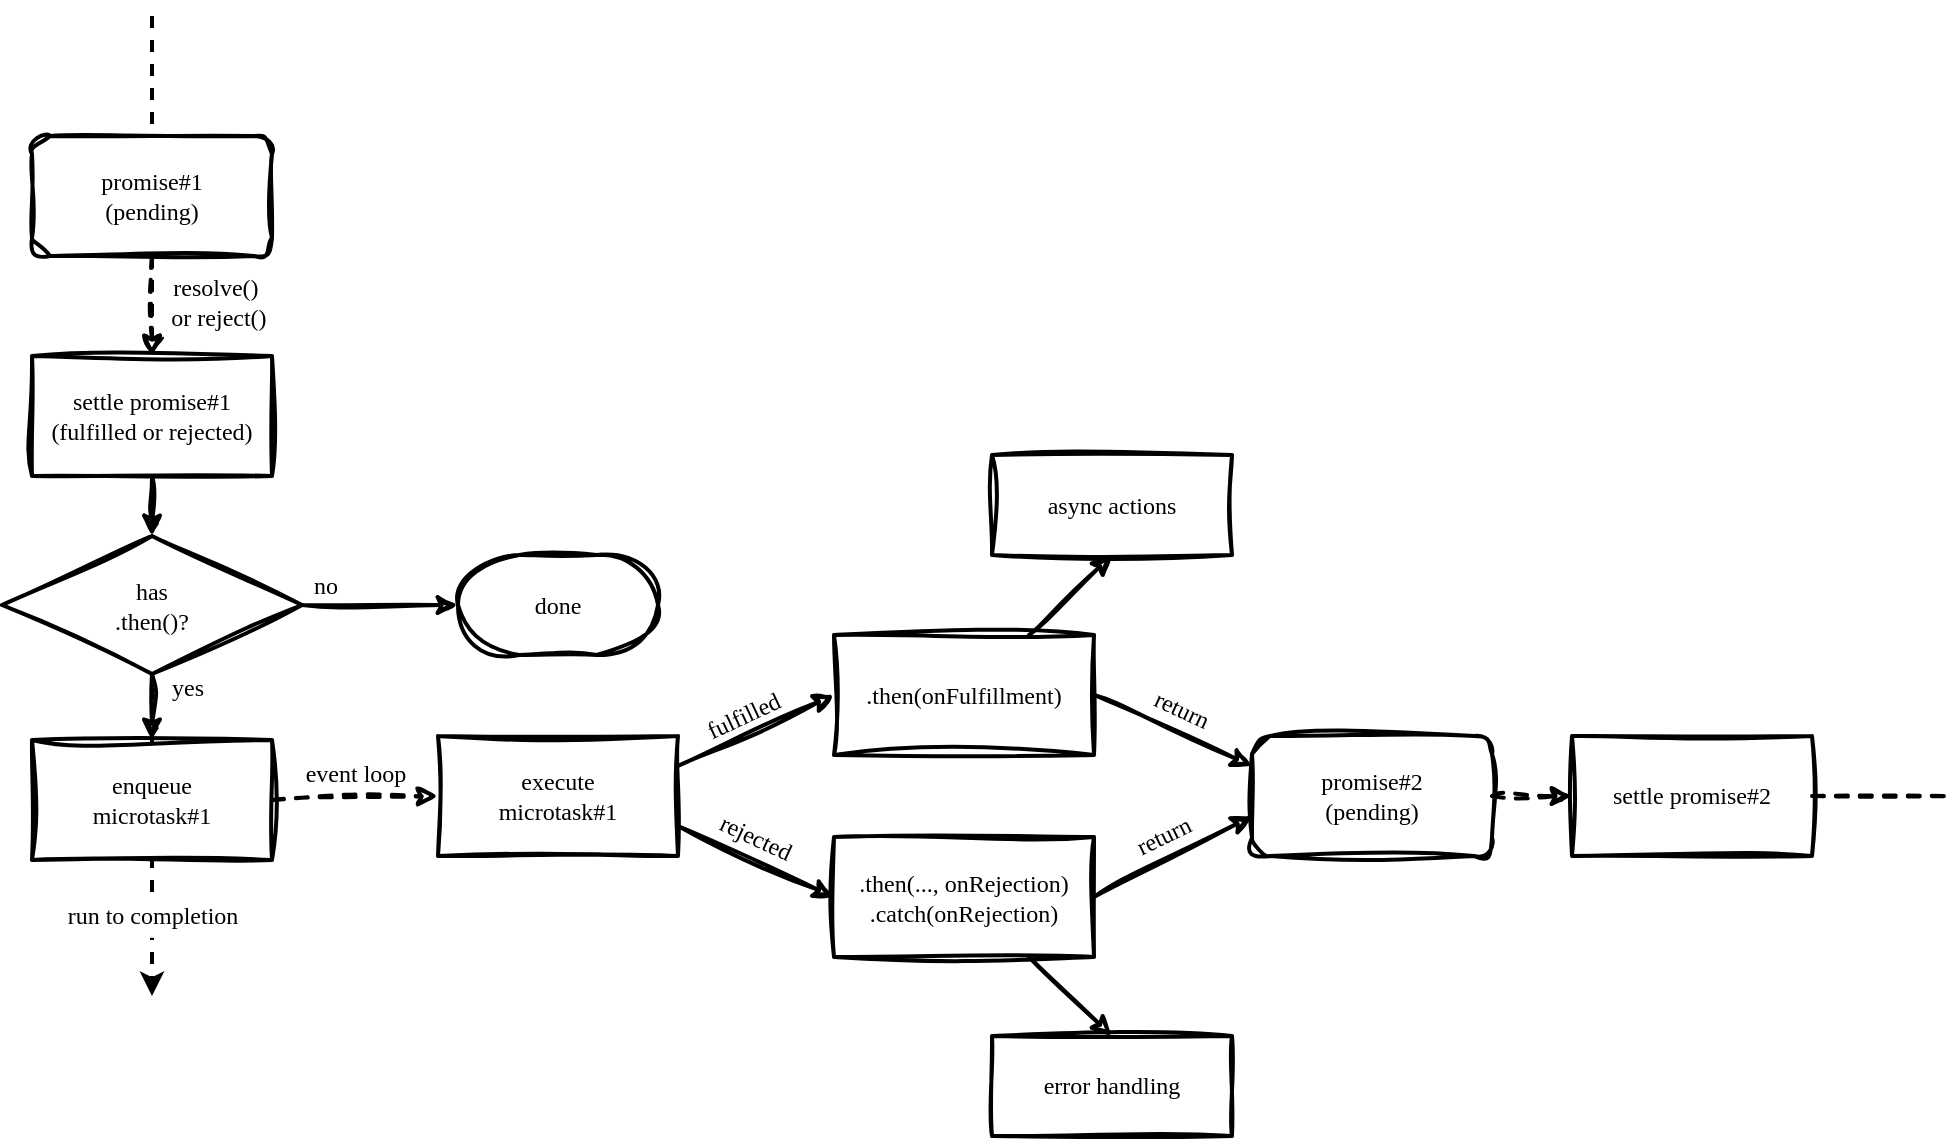 <mxfile version="27.0.5">
  <diagram name="Page-1" id="Jp2TscF_sdiYAFYZ4PWu">
    <mxGraphModel dx="1315" dy="943" grid="1" gridSize="10" guides="1" tooltips="1" connect="1" arrows="1" fold="1" page="1" pageScale="1" pageWidth="1100" pageHeight="850" math="0" shadow="0">
      <root>
        <mxCell id="0" />
        <mxCell id="1" parent="0" />
        <mxCell id="0uezuNux04PEBxtf5yri-58" value="" style="endArrow=classic;html=1;rounded=0;dashed=1;strokeWidth=2;fontFamily=Comic Sans MS;" parent="1" edge="1">
          <mxGeometry width="50" height="50" relative="1" as="geometry">
            <mxPoint x="140" y="100" as="sourcePoint" />
            <mxPoint x="140" y="590" as="targetPoint" />
          </mxGeometry>
        </mxCell>
        <mxCell id="0uezuNux04PEBxtf5yri-37" value="" style="endArrow=classic;html=1;rounded=0;entryX=0;entryY=0.5;entryDx=0;entryDy=0;dashed=1;strokeWidth=2;fontFamily=Comic Sans MS;exitX=1;exitY=0.5;exitDx=0;exitDy=0;sketch=1;curveFitting=1;jiggle=2;" parent="1" target="0uezuNux04PEBxtf5yri-33" edge="1" source="0uezuNux04PEBxtf5yri-16">
          <mxGeometry width="50" height="50" relative="1" as="geometry">
            <mxPoint x="60" y="490" as="sourcePoint" />
            <mxPoint x="260" y="440" as="targetPoint" />
          </mxGeometry>
        </mxCell>
        <mxCell id="0uezuNux04PEBxtf5yri-4" value=".then(onFulfillment)" style="rounded=0;whiteSpace=wrap;html=1;sketch=1;curveFitting=1;jiggle=2;strokeWidth=2;fontFamily=Comic Sans MS;" parent="1" vertex="1">
          <mxGeometry x="481" y="409.5" width="130" height="60" as="geometry" />
        </mxCell>
        <mxCell id="0uezuNux04PEBxtf5yri-5" value=".then(..., onRejection)&lt;br&gt;.catch(onRejection)" style="rounded=0;whiteSpace=wrap;html=1;sketch=1;curveFitting=1;jiggle=2;strokeWidth=2;fontFamily=Comic Sans MS;" parent="1" vertex="1">
          <mxGeometry x="481" y="510.5" width="130" height="60" as="geometry" />
        </mxCell>
        <mxCell id="0uezuNux04PEBxtf5yri-8" value="fulfilled" style="text;html=1;align=center;verticalAlign=middle;whiteSpace=wrap;rounded=0;rotation=-25;sketch=1;curveFitting=1;jiggle=2;strokeWidth=2;fontFamily=Comic Sans MS;" parent="1" vertex="1">
          <mxGeometry x="406" y="435" width="60" height="30" as="geometry" />
        </mxCell>
        <mxCell id="0uezuNux04PEBxtf5yri-9" value="rejected" style="text;html=1;align=center;verticalAlign=middle;whiteSpace=wrap;rounded=0;rotation=25;sketch=1;curveFitting=1;jiggle=2;strokeWidth=2;fontFamily=Comic Sans MS;" parent="1" vertex="1">
          <mxGeometry x="412" y="496" width="60" height="30" as="geometry" />
        </mxCell>
        <mxCell id="0uezuNux04PEBxtf5yri-14" value="promise#1&lt;br&gt;(pending)" style="rounded=1;whiteSpace=wrap;html=1;sketch=1;curveFitting=1;jiggle=2;strokeWidth=2;fontFamily=Comic Sans MS;" parent="1" vertex="1">
          <mxGeometry x="80" y="160" width="120" height="60" as="geometry" />
        </mxCell>
        <mxCell id="0uezuNux04PEBxtf5yri-16" value="enqueue&lt;br&gt;microtask#1" style="rounded=0;whiteSpace=wrap;html=1;sketch=1;curveFitting=1;jiggle=2;strokeWidth=2;fontFamily=Comic Sans MS;" parent="1" vertex="1">
          <mxGeometry x="80" y="462" width="120" height="60" as="geometry" />
        </mxCell>
        <mxCell id="0uezuNux04PEBxtf5yri-20" value="resolve()&lt;br&gt;&amp;nbsp;or reject()" style="text;html=1;align=center;verticalAlign=middle;whiteSpace=wrap;rounded=0;sketch=1;curveFitting=1;jiggle=2;strokeWidth=2;fontFamily=Comic Sans MS;" parent="1" vertex="1">
          <mxGeometry x="142" y="227.5" width="60" height="30" as="geometry" />
        </mxCell>
        <mxCell id="0uezuNux04PEBxtf5yri-23" value="event loop" style="text;html=1;align=center;verticalAlign=middle;whiteSpace=wrap;rounded=0;fillColor=none;sketch=1;curveFitting=1;jiggle=2;strokeWidth=2;fontFamily=Comic Sans MS;" parent="1" vertex="1">
          <mxGeometry x="212" y="469" width="60" height="20" as="geometry" />
        </mxCell>
        <mxCell id="0uezuNux04PEBxtf5yri-24" value="has&lt;br&gt;.then()?" style="strokeWidth=2;html=1;shape=mxgraph.flowchart.decision;whiteSpace=wrap;sketch=1;curveFitting=1;jiggle=2;fontFamily=Comic Sans MS;" parent="1" vertex="1">
          <mxGeometry x="65" y="360" width="150" height="69" as="geometry" />
        </mxCell>
        <mxCell id="0uezuNux04PEBxtf5yri-29" value="settle promise#1&lt;br&gt;(fulfilled or rejected)" style="rounded=0;whiteSpace=wrap;html=1;sketch=1;curveFitting=1;jiggle=2;strokeWidth=2;fontFamily=Comic Sans MS;" parent="1" vertex="1">
          <mxGeometry x="80" y="270" width="120" height="60" as="geometry" />
        </mxCell>
        <mxCell id="0uezuNux04PEBxtf5yri-30" value="" style="endArrow=classic;html=1;rounded=0;exitX=0.5;exitY=1;exitDx=0;exitDy=0;entryX=0.5;entryY=0;entryDx=0;entryDy=0;sketch=1;curveFitting=1;jiggle=2;strokeWidth=2;fontFamily=Comic Sans MS;dashed=1;" parent="1" source="0uezuNux04PEBxtf5yri-14" target="0uezuNux04PEBxtf5yri-29" edge="1">
          <mxGeometry width="50" height="50" relative="1" as="geometry">
            <mxPoint x="250" y="280" as="sourcePoint" />
            <mxPoint x="300" y="230" as="targetPoint" />
          </mxGeometry>
        </mxCell>
        <mxCell id="0uezuNux04PEBxtf5yri-31" value="" style="endArrow=none;html=1;rounded=0;entryX=0.5;entryY=1;entryDx=0;entryDy=0;exitX=0.5;exitY=0;exitDx=0;exitDy=0;exitPerimeter=0;endFill=1;startFill=1;startArrow=classic;sketch=1;curveFitting=1;jiggle=2;strokeWidth=2;fontFamily=Comic Sans MS;" parent="1" source="0uezuNux04PEBxtf5yri-24" target="0uezuNux04PEBxtf5yri-29" edge="1">
          <mxGeometry width="50" height="50" relative="1" as="geometry">
            <mxPoint x="260" y="370" as="sourcePoint" />
            <mxPoint x="310" y="320" as="targetPoint" />
          </mxGeometry>
        </mxCell>
        <mxCell id="0uezuNux04PEBxtf5yri-32" value="" style="endArrow=classic;html=1;rounded=0;exitX=0.5;exitY=1;exitDx=0;exitDy=0;exitPerimeter=0;entryX=0.5;entryY=0;entryDx=0;entryDy=0;sketch=1;curveFitting=1;jiggle=2;strokeWidth=2;fontFamily=Comic Sans MS;" parent="1" source="0uezuNux04PEBxtf5yri-24" target="0uezuNux04PEBxtf5yri-16" edge="1">
          <mxGeometry width="50" height="50" relative="1" as="geometry">
            <mxPoint x="200" y="450" as="sourcePoint" />
            <mxPoint x="250" y="400" as="targetPoint" />
          </mxGeometry>
        </mxCell>
        <mxCell id="0uezuNux04PEBxtf5yri-33" value="execute&lt;br&gt;microtask#1" style="rounded=0;whiteSpace=wrap;html=1;sketch=1;curveFitting=1;jiggle=2;strokeWidth=2;fontFamily=Comic Sans MS;" parent="1" vertex="1">
          <mxGeometry x="283" y="460" width="120" height="60" as="geometry" />
        </mxCell>
        <mxCell id="0uezuNux04PEBxtf5yri-39" value="" style="endArrow=classic;html=1;rounded=0;exitX=1;exitY=0.25;exitDx=0;exitDy=0;entryX=0;entryY=0.5;entryDx=0;entryDy=0;sketch=1;curveFitting=1;jiggle=2;strokeWidth=2;fontFamily=Comic Sans MS;" parent="1" source="0uezuNux04PEBxtf5yri-33" target="0uezuNux04PEBxtf5yri-4" edge="1">
          <mxGeometry width="50" height="50" relative="1" as="geometry">
            <mxPoint x="403" y="390" as="sourcePoint" />
            <mxPoint x="453" y="340" as="targetPoint" />
          </mxGeometry>
        </mxCell>
        <mxCell id="0uezuNux04PEBxtf5yri-40" value="" style="endArrow=classic;html=1;rounded=0;entryX=0;entryY=0.5;entryDx=0;entryDy=0;exitX=1;exitY=0.75;exitDx=0;exitDy=0;sketch=1;curveFitting=1;jiggle=2;strokeWidth=2;fontFamily=Comic Sans MS;" parent="1" source="0uezuNux04PEBxtf5yri-33" target="0uezuNux04PEBxtf5yri-5" edge="1">
          <mxGeometry width="50" height="50" relative="1" as="geometry">
            <mxPoint x="383" y="660" as="sourcePoint" />
            <mxPoint x="433" y="610" as="targetPoint" />
          </mxGeometry>
        </mxCell>
        <mxCell id="0uezuNux04PEBxtf5yri-42" value="yes" style="text;html=1;align=center;verticalAlign=middle;whiteSpace=wrap;rounded=0;sketch=1;curveFitting=1;jiggle=2;strokeWidth=2;fontFamily=Comic Sans MS;" parent="1" vertex="1">
          <mxGeometry x="128" y="420.5" width="60" height="30" as="geometry" />
        </mxCell>
        <mxCell id="0uezuNux04PEBxtf5yri-43" value="" style="endArrow=classic;html=1;rounded=0;exitX=1;exitY=0.5;exitDx=0;exitDy=0;exitPerimeter=0;entryX=0;entryY=0.5;entryDx=0;entryDy=0;entryPerimeter=0;sketch=1;curveFitting=1;jiggle=2;strokeWidth=2;fontFamily=Comic Sans MS;" parent="1" source="0uezuNux04PEBxtf5yri-24" target="0uezuNux04PEBxtf5yri-44" edge="1">
          <mxGeometry width="50" height="50" relative="1" as="geometry">
            <mxPoint x="280" y="380" as="sourcePoint" />
            <mxPoint x="260" y="390" as="targetPoint" />
          </mxGeometry>
        </mxCell>
        <mxCell id="0uezuNux04PEBxtf5yri-44" value="done" style="strokeWidth=2;html=1;shape=mxgraph.flowchart.terminator;whiteSpace=wrap;sketch=1;curveFitting=1;jiggle=2;fontFamily=Comic Sans MS;" parent="1" vertex="1">
          <mxGeometry x="293" y="369.5" width="100" height="50" as="geometry" />
        </mxCell>
        <mxCell id="0uezuNux04PEBxtf5yri-45" value="async actions" style="rounded=0;whiteSpace=wrap;html=1;sketch=1;curveFitting=1;jiggle=2;strokeWidth=2;fontFamily=Comic Sans MS;" parent="1" vertex="1">
          <mxGeometry x="560" y="319.5" width="120" height="50" as="geometry" />
        </mxCell>
        <mxCell id="0uezuNux04PEBxtf5yri-46" value="error handling" style="rounded=0;whiteSpace=wrap;html=1;sketch=1;curveFitting=1;jiggle=2;strokeWidth=2;fontFamily=Comic Sans MS;" parent="1" vertex="1">
          <mxGeometry x="560" y="610" width="120" height="50" as="geometry" />
        </mxCell>
        <mxCell id="0uezuNux04PEBxtf5yri-47" value="" style="endArrow=classic;html=1;rounded=0;entryX=0.5;entryY=1;entryDx=0;entryDy=0;exitX=0.75;exitY=0;exitDx=0;exitDy=0;sketch=1;curveFitting=1;jiggle=2;strokeWidth=2;fontFamily=Comic Sans MS;" parent="1" source="0uezuNux04PEBxtf5yri-4" target="0uezuNux04PEBxtf5yri-45" edge="1">
          <mxGeometry width="50" height="50" relative="1" as="geometry">
            <mxPoint x="595" y="410" as="sourcePoint" />
            <mxPoint x="645" y="360" as="targetPoint" />
          </mxGeometry>
        </mxCell>
        <mxCell id="0uezuNux04PEBxtf5yri-48" value="" style="endArrow=classic;html=1;rounded=0;exitX=0.75;exitY=1;exitDx=0;exitDy=0;entryX=0.5;entryY=0;entryDx=0;entryDy=0;sketch=1;curveFitting=1;jiggle=2;strokeWidth=2;fontFamily=Comic Sans MS;" parent="1" source="0uezuNux04PEBxtf5yri-5" target="0uezuNux04PEBxtf5yri-46" edge="1">
          <mxGeometry width="50" height="50" relative="1" as="geometry">
            <mxPoint x="720" y="490" as="sourcePoint" />
            <mxPoint x="770" y="440" as="targetPoint" />
          </mxGeometry>
        </mxCell>
        <mxCell id="0uezuNux04PEBxtf5yri-49" value="promise#2&lt;br&gt;(pending)" style="rounded=1;whiteSpace=wrap;html=1;sketch=1;curveFitting=1;jiggle=2;strokeWidth=2;fontFamily=Comic Sans MS;" parent="1" vertex="1">
          <mxGeometry x="690" y="460" width="120" height="60" as="geometry" />
        </mxCell>
        <mxCell id="0uezuNux04PEBxtf5yri-50" value="" style="endArrow=classic;html=1;rounded=0;exitX=1;exitY=0.5;exitDx=0;exitDy=0;entryX=0;entryY=0.25;entryDx=0;entryDy=0;sketch=1;curveFitting=1;jiggle=2;strokeWidth=2;fontFamily=Comic Sans MS;" parent="1" source="0uezuNux04PEBxtf5yri-4" target="0uezuNux04PEBxtf5yri-49" edge="1">
          <mxGeometry width="50" height="50" relative="1" as="geometry">
            <mxPoint x="640" y="440" as="sourcePoint" />
            <mxPoint x="690" y="390" as="targetPoint" />
          </mxGeometry>
        </mxCell>
        <mxCell id="0uezuNux04PEBxtf5yri-51" value="" style="endArrow=classic;html=1;rounded=0;exitX=1;exitY=0.5;exitDx=0;exitDy=0;entryX=0;entryY=0.667;entryDx=0;entryDy=0;entryPerimeter=0;sketch=1;curveFitting=1;jiggle=2;strokeWidth=2;fontFamily=Comic Sans MS;" parent="1" source="0uezuNux04PEBxtf5yri-5" target="0uezuNux04PEBxtf5yri-49" edge="1">
          <mxGeometry width="50" height="50" relative="1" as="geometry">
            <mxPoint x="720" y="620" as="sourcePoint" />
            <mxPoint x="770" y="570" as="targetPoint" />
          </mxGeometry>
        </mxCell>
        <mxCell id="0uezuNux04PEBxtf5yri-52" value="return" style="text;html=1;align=center;verticalAlign=middle;whiteSpace=wrap;rounded=0;rotation=25;sketch=1;curveFitting=1;jiggle=2;strokeWidth=2;fontFamily=Comic Sans MS;" parent="1" vertex="1">
          <mxGeometry x="625" y="432" width="60" height="30" as="geometry" />
        </mxCell>
        <mxCell id="0uezuNux04PEBxtf5yri-53" value="return" style="text;html=1;align=center;verticalAlign=middle;whiteSpace=wrap;rounded=0;rotation=-26;sketch=1;curveFitting=1;jiggle=2;strokeWidth=2;fontFamily=Comic Sans MS;" parent="1" vertex="1">
          <mxGeometry x="616" y="495" width="60" height="30" as="geometry" />
        </mxCell>
        <mxCell id="0uezuNux04PEBxtf5yri-54" value="settle promise#2" style="rounded=0;whiteSpace=wrap;html=1;sketch=1;curveFitting=1;jiggle=2;strokeWidth=2;fontFamily=Comic Sans MS;" parent="1" vertex="1">
          <mxGeometry x="850" y="460" width="120" height="60" as="geometry" />
        </mxCell>
        <mxCell id="0uezuNux04PEBxtf5yri-55" value="" style="endArrow=classic;html=1;rounded=0;exitX=1;exitY=0.5;exitDx=0;exitDy=0;entryX=0;entryY=0.5;entryDx=0;entryDy=0;sketch=1;curveFitting=1;jiggle=2;strokeWidth=2;fontFamily=Comic Sans MS;dashed=1;" parent="1" source="0uezuNux04PEBxtf5yri-49" target="0uezuNux04PEBxtf5yri-54" edge="1">
          <mxGeometry width="50" height="50" relative="1" as="geometry">
            <mxPoint x="840" y="440" as="sourcePoint" />
            <mxPoint x="890" y="390" as="targetPoint" />
          </mxGeometry>
        </mxCell>
        <mxCell id="0uezuNux04PEBxtf5yri-57" value="no" style="text;html=1;align=center;verticalAlign=middle;whiteSpace=wrap;rounded=0;sketch=1;curveFitting=1;jiggle=2;strokeWidth=2;fontFamily=Comic Sans MS;" parent="1" vertex="1">
          <mxGeometry x="197" y="370" width="60" height="30" as="geometry" />
        </mxCell>
        <mxCell id="0uezuNux04PEBxtf5yri-61" value="run to completion" style="text;html=1;align=center;verticalAlign=middle;whiteSpace=wrap;rounded=0;fillColor=default;sketch=1;curveFitting=1;jiggle=2;strokeWidth=2;fontFamily=Comic Sans MS;" parent="1" vertex="1">
          <mxGeometry x="82.5" y="540" width="115" height="20" as="geometry" />
        </mxCell>
        <mxCell id="tt-ZjV7nH_Ow6dHFdEjz-1" value="" style="endArrow=none;html=1;rounded=0;exitX=1;exitY=0.5;exitDx=0;exitDy=0;dashed=1;strokeWidth=2;sketch=1;curveFitting=1;jiggle=2;" edge="1" parent="1" source="0uezuNux04PEBxtf5yri-54">
          <mxGeometry width="50" height="50" relative="1" as="geometry">
            <mxPoint x="1000" y="500.5" as="sourcePoint" />
            <mxPoint x="1040" y="490" as="targetPoint" />
          </mxGeometry>
        </mxCell>
      </root>
    </mxGraphModel>
  </diagram>
</mxfile>
